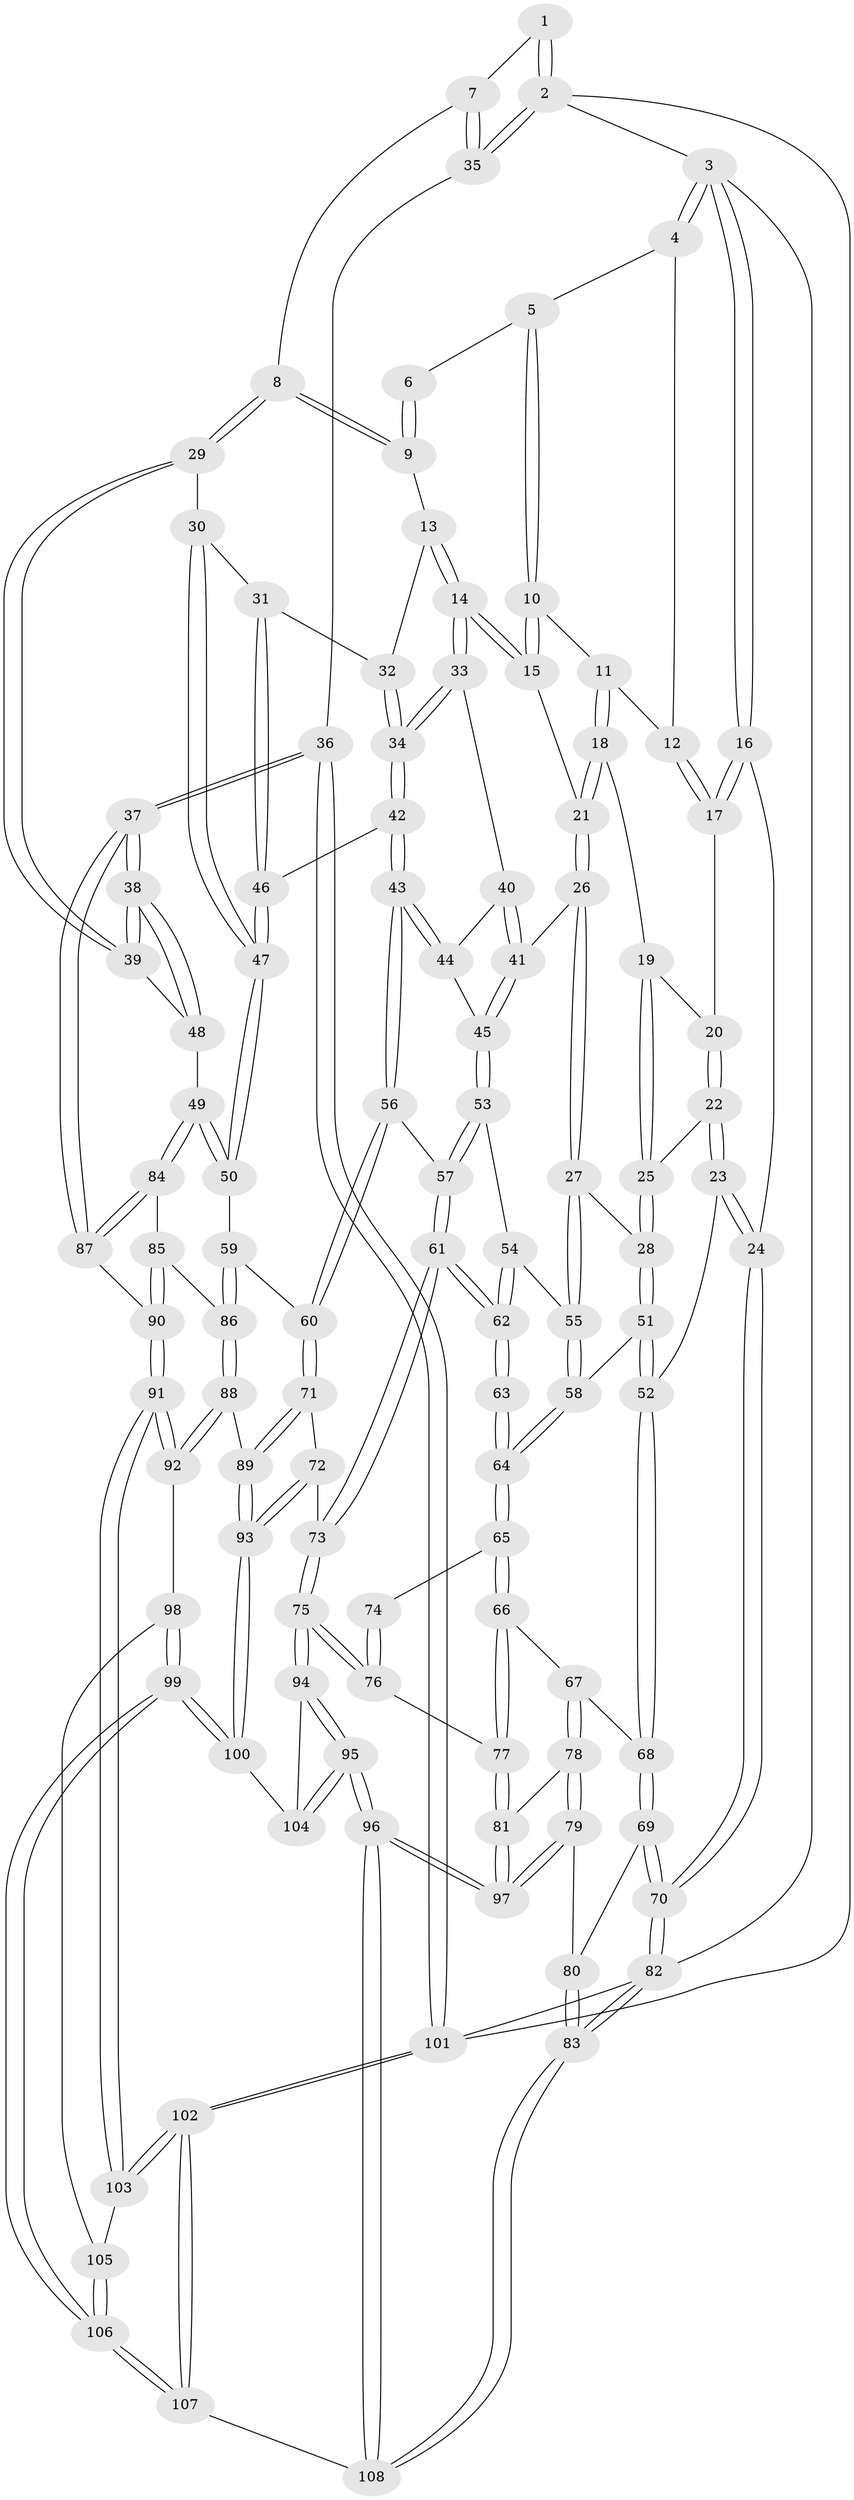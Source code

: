 // Generated by graph-tools (version 1.1) at 2025/03/03/09/25 03:03:14]
// undirected, 108 vertices, 267 edges
graph export_dot {
graph [start="1"]
  node [color=gray90,style=filled];
  1 [pos="+1+0"];
  2 [pos="+1+0"];
  3 [pos="+0+0"];
  4 [pos="+0.21114220891989136+0"];
  5 [pos="+0.5379714694528244+0"];
  6 [pos="+0.5390332699691209+0"];
  7 [pos="+0.8660708664963694+0.22503772712864606"];
  8 [pos="+0.8593689165963873+0.22770400531662244"];
  9 [pos="+0.806882285667377+0.21882465542796786"];
  10 [pos="+0.4996565017810291+0.06633225563259945"];
  11 [pos="+0.22153540151981455+0.19005473569720077"];
  12 [pos="+0.18929923705922488+0.1408547907902688"];
  13 [pos="+0.780185972307159+0.23560428549533113"];
  14 [pos="+0.5121452675488153+0.25482644439227714"];
  15 [pos="+0.5015531813988691+0.22868602974308247"];
  16 [pos="+0+0.01315792074470097"];
  17 [pos="+0+0.14412189787998902"];
  18 [pos="+0.22079327282975147+0.21440402757545246"];
  19 [pos="+0.11803459742651691+0.28004673660301044"];
  20 [pos="+0+0.1804784452240207"];
  21 [pos="+0.27597270881454405+0.29231992289337955"];
  22 [pos="+0.06516192909880787+0.3701161983289831"];
  23 [pos="+0.042717878531307873+0.38701444803259016"];
  24 [pos="+0+0.477899582389188"];
  25 [pos="+0.10274860728291335+0.3502828807451032"];
  26 [pos="+0.273644025712789+0.3673247088884172"];
  27 [pos="+0.26909503160601256+0.3724069299763396"];
  28 [pos="+0.20328779925521323+0.40954633107568883"];
  29 [pos="+0.8391267381376162+0.35367604048937507"];
  30 [pos="+0.793678532449254+0.38613115909307305"];
  31 [pos="+0.7209777655229211+0.38428920565487906"];
  32 [pos="+0.7227346460760884+0.3030970215026251"];
  33 [pos="+0.5129546459082494+0.25969734372860526"];
  34 [pos="+0.5619830554583234+0.3426011647082969"];
  35 [pos="+1+0.3179254552566809"];
  36 [pos="+1+0.5836887653347507"];
  37 [pos="+1+0.5838417853823324"];
  38 [pos="+1+0.5779051057560693"];
  39 [pos="+0.8450560646927398+0.3644461323556661"];
  40 [pos="+0.45774908723840424+0.3186215607039037"];
  41 [pos="+0.35848621776404455+0.39510728135810486"];
  42 [pos="+0.5780052196970191+0.40663988816963675"];
  43 [pos="+0.5410673642457068+0.5021108839838416"];
  44 [pos="+0.43727440993575667+0.4142338111069466"];
  45 [pos="+0.3776799141361427+0.4299979569508577"];
  46 [pos="+0.6814311564101498+0.420225122616817"];
  47 [pos="+0.7637079922347433+0.5172040327170724"];
  48 [pos="+0.8426571166438741+0.5638609013211714"];
  49 [pos="+0.7885281709536991+0.573061862481355"];
  50 [pos="+0.7851822576289731+0.5722069132622387"];
  51 [pos="+0.1777106224100963+0.4997466274866438"];
  52 [pos="+0.1597863156631048+0.5177984184993722"];
  53 [pos="+0.3904194570207861+0.4862713919367851"];
  54 [pos="+0.35698602498993426+0.5064000725974755"];
  55 [pos="+0.3141200724853765+0.5216975868066078"];
  56 [pos="+0.5365037355858898+0.5201077341287329"];
  57 [pos="+0.5154933118053796+0.5307569355928248"];
  58 [pos="+0.3078492476771682+0.5287167043186755"];
  59 [pos="+0.7212028403247073+0.5945958031241555"];
  60 [pos="+0.6585491143154222+0.6108199380895768"];
  61 [pos="+0.44670628507665505+0.6397246084737793"];
  62 [pos="+0.4022829374364266+0.6225617052638418"];
  63 [pos="+0.39280173156544074+0.6206793938888812"];
  64 [pos="+0.30754337410943894+0.5379925732618117"];
  65 [pos="+0.2732567085018296+0.6227228210438053"];
  66 [pos="+0.2656036064176524+0.6277348357870117"];
  67 [pos="+0.1494991097379662+0.5929644399405104"];
  68 [pos="+0.12682433002596938+0.5757469873470054"];
  69 [pos="+0.09274503141441943+0.585450423100488"];
  70 [pos="+0+0.4915449621034409"];
  71 [pos="+0.6297580717049589+0.7061452491727306"];
  72 [pos="+0.6045803363054882+0.723472562213654"];
  73 [pos="+0.45021856575548125+0.7420916856012401"];
  74 [pos="+0.32202607047910586+0.6332636165044492"];
  75 [pos="+0.45015804151577377+0.7421856638673088"];
  76 [pos="+0.35399140601011303+0.7281545373298516"];
  77 [pos="+0.26667373274169887+0.7353822883816655"];
  78 [pos="+0.16627916813817073+0.6458848546725356"];
  79 [pos="+0.1621484854389556+0.8803943689304448"];
  80 [pos="+0.08920034293511386+0.6102235589146905"];
  81 [pos="+0.2542201626517776+0.7479402374707914"];
  82 [pos="+0+1"];
  83 [pos="+0+1"];
  84 [pos="+0.8008453144580743+0.6863015880668971"];
  85 [pos="+0.7948958154444794+0.738677634994154"];
  86 [pos="+0.7422206734739569+0.7583478473837731"];
  87 [pos="+0.9169020154957838+0.7315509066403494"];
  88 [pos="+0.7210283808772191+0.7712705791054034"];
  89 [pos="+0.6981263254665032+0.7655381045289995"];
  90 [pos="+0.8526615311153596+0.794256216909696"];
  91 [pos="+0.8518162988513612+0.825485190642624"];
  92 [pos="+0.7410624539820589+0.8201756621087432"];
  93 [pos="+0.6083866646587291+0.9337387888606208"];
  94 [pos="+0.4453574557379735+0.8244629457899179"];
  95 [pos="+0.22777726473773321+0.9827052644760755"];
  96 [pos="+0.1068487766449694+1"];
  97 [pos="+0.16317657242926656+0.8872026458244016"];
  98 [pos="+0.7326957233322556+0.8507985891047092"];
  99 [pos="+0.6128889482052134+0.9732890340709915"];
  100 [pos="+0.6040554127407569+0.9565685164938399"];
  101 [pos="+1+1"];
  102 [pos="+1+1"];
  103 [pos="+0.8633069190443682+0.8600521771757852"];
  104 [pos="+0.5760619449176542+0.9353832950396836"];
  105 [pos="+0.7844867327620019+0.8770733977298166"];
  106 [pos="+0.6422575721427393+1"];
  107 [pos="+0.6545152159208262+1"];
  108 [pos="+0+1"];
  1 -- 2;
  1 -- 2;
  1 -- 7;
  2 -- 3;
  2 -- 35;
  2 -- 35;
  2 -- 101;
  3 -- 4;
  3 -- 4;
  3 -- 16;
  3 -- 16;
  3 -- 82;
  4 -- 5;
  4 -- 12;
  5 -- 6;
  5 -- 10;
  5 -- 10;
  6 -- 9;
  6 -- 9;
  7 -- 8;
  7 -- 35;
  7 -- 35;
  8 -- 9;
  8 -- 9;
  8 -- 29;
  8 -- 29;
  9 -- 13;
  10 -- 11;
  10 -- 15;
  10 -- 15;
  11 -- 12;
  11 -- 18;
  11 -- 18;
  12 -- 17;
  12 -- 17;
  13 -- 14;
  13 -- 14;
  13 -- 32;
  14 -- 15;
  14 -- 15;
  14 -- 33;
  14 -- 33;
  15 -- 21;
  16 -- 17;
  16 -- 17;
  16 -- 24;
  17 -- 20;
  18 -- 19;
  18 -- 21;
  18 -- 21;
  19 -- 20;
  19 -- 25;
  19 -- 25;
  20 -- 22;
  20 -- 22;
  21 -- 26;
  21 -- 26;
  22 -- 23;
  22 -- 23;
  22 -- 25;
  23 -- 24;
  23 -- 24;
  23 -- 52;
  24 -- 70;
  24 -- 70;
  25 -- 28;
  25 -- 28;
  26 -- 27;
  26 -- 27;
  26 -- 41;
  27 -- 28;
  27 -- 55;
  27 -- 55;
  28 -- 51;
  28 -- 51;
  29 -- 30;
  29 -- 39;
  29 -- 39;
  30 -- 31;
  30 -- 47;
  30 -- 47;
  31 -- 32;
  31 -- 46;
  31 -- 46;
  32 -- 34;
  32 -- 34;
  33 -- 34;
  33 -- 34;
  33 -- 40;
  34 -- 42;
  34 -- 42;
  35 -- 36;
  36 -- 37;
  36 -- 37;
  36 -- 101;
  36 -- 101;
  37 -- 38;
  37 -- 38;
  37 -- 87;
  37 -- 87;
  38 -- 39;
  38 -- 39;
  38 -- 48;
  38 -- 48;
  39 -- 48;
  40 -- 41;
  40 -- 41;
  40 -- 44;
  41 -- 45;
  41 -- 45;
  42 -- 43;
  42 -- 43;
  42 -- 46;
  43 -- 44;
  43 -- 44;
  43 -- 56;
  43 -- 56;
  44 -- 45;
  45 -- 53;
  45 -- 53;
  46 -- 47;
  46 -- 47;
  47 -- 50;
  47 -- 50;
  48 -- 49;
  49 -- 50;
  49 -- 50;
  49 -- 84;
  49 -- 84;
  50 -- 59;
  51 -- 52;
  51 -- 52;
  51 -- 58;
  52 -- 68;
  52 -- 68;
  53 -- 54;
  53 -- 57;
  53 -- 57;
  54 -- 55;
  54 -- 62;
  54 -- 62;
  55 -- 58;
  55 -- 58;
  56 -- 57;
  56 -- 60;
  56 -- 60;
  57 -- 61;
  57 -- 61;
  58 -- 64;
  58 -- 64;
  59 -- 60;
  59 -- 86;
  59 -- 86;
  60 -- 71;
  60 -- 71;
  61 -- 62;
  61 -- 62;
  61 -- 73;
  61 -- 73;
  62 -- 63;
  62 -- 63;
  63 -- 64;
  63 -- 64;
  64 -- 65;
  64 -- 65;
  65 -- 66;
  65 -- 66;
  65 -- 74;
  66 -- 67;
  66 -- 77;
  66 -- 77;
  67 -- 68;
  67 -- 78;
  67 -- 78;
  68 -- 69;
  68 -- 69;
  69 -- 70;
  69 -- 70;
  69 -- 80;
  70 -- 82;
  70 -- 82;
  71 -- 72;
  71 -- 89;
  71 -- 89;
  72 -- 73;
  72 -- 93;
  72 -- 93;
  73 -- 75;
  73 -- 75;
  74 -- 76;
  74 -- 76;
  75 -- 76;
  75 -- 76;
  75 -- 94;
  75 -- 94;
  76 -- 77;
  77 -- 81;
  77 -- 81;
  78 -- 79;
  78 -- 79;
  78 -- 81;
  79 -- 80;
  79 -- 97;
  79 -- 97;
  80 -- 83;
  80 -- 83;
  81 -- 97;
  81 -- 97;
  82 -- 83;
  82 -- 83;
  82 -- 101;
  83 -- 108;
  83 -- 108;
  84 -- 85;
  84 -- 87;
  84 -- 87;
  85 -- 86;
  85 -- 90;
  85 -- 90;
  86 -- 88;
  86 -- 88;
  87 -- 90;
  88 -- 89;
  88 -- 92;
  88 -- 92;
  89 -- 93;
  89 -- 93;
  90 -- 91;
  90 -- 91;
  91 -- 92;
  91 -- 92;
  91 -- 103;
  91 -- 103;
  92 -- 98;
  93 -- 100;
  93 -- 100;
  94 -- 95;
  94 -- 95;
  94 -- 104;
  95 -- 96;
  95 -- 96;
  95 -- 104;
  95 -- 104;
  96 -- 97;
  96 -- 97;
  96 -- 108;
  96 -- 108;
  98 -- 99;
  98 -- 99;
  98 -- 105;
  99 -- 100;
  99 -- 100;
  99 -- 106;
  99 -- 106;
  100 -- 104;
  101 -- 102;
  101 -- 102;
  102 -- 103;
  102 -- 103;
  102 -- 107;
  102 -- 107;
  103 -- 105;
  105 -- 106;
  105 -- 106;
  106 -- 107;
  106 -- 107;
  107 -- 108;
}
